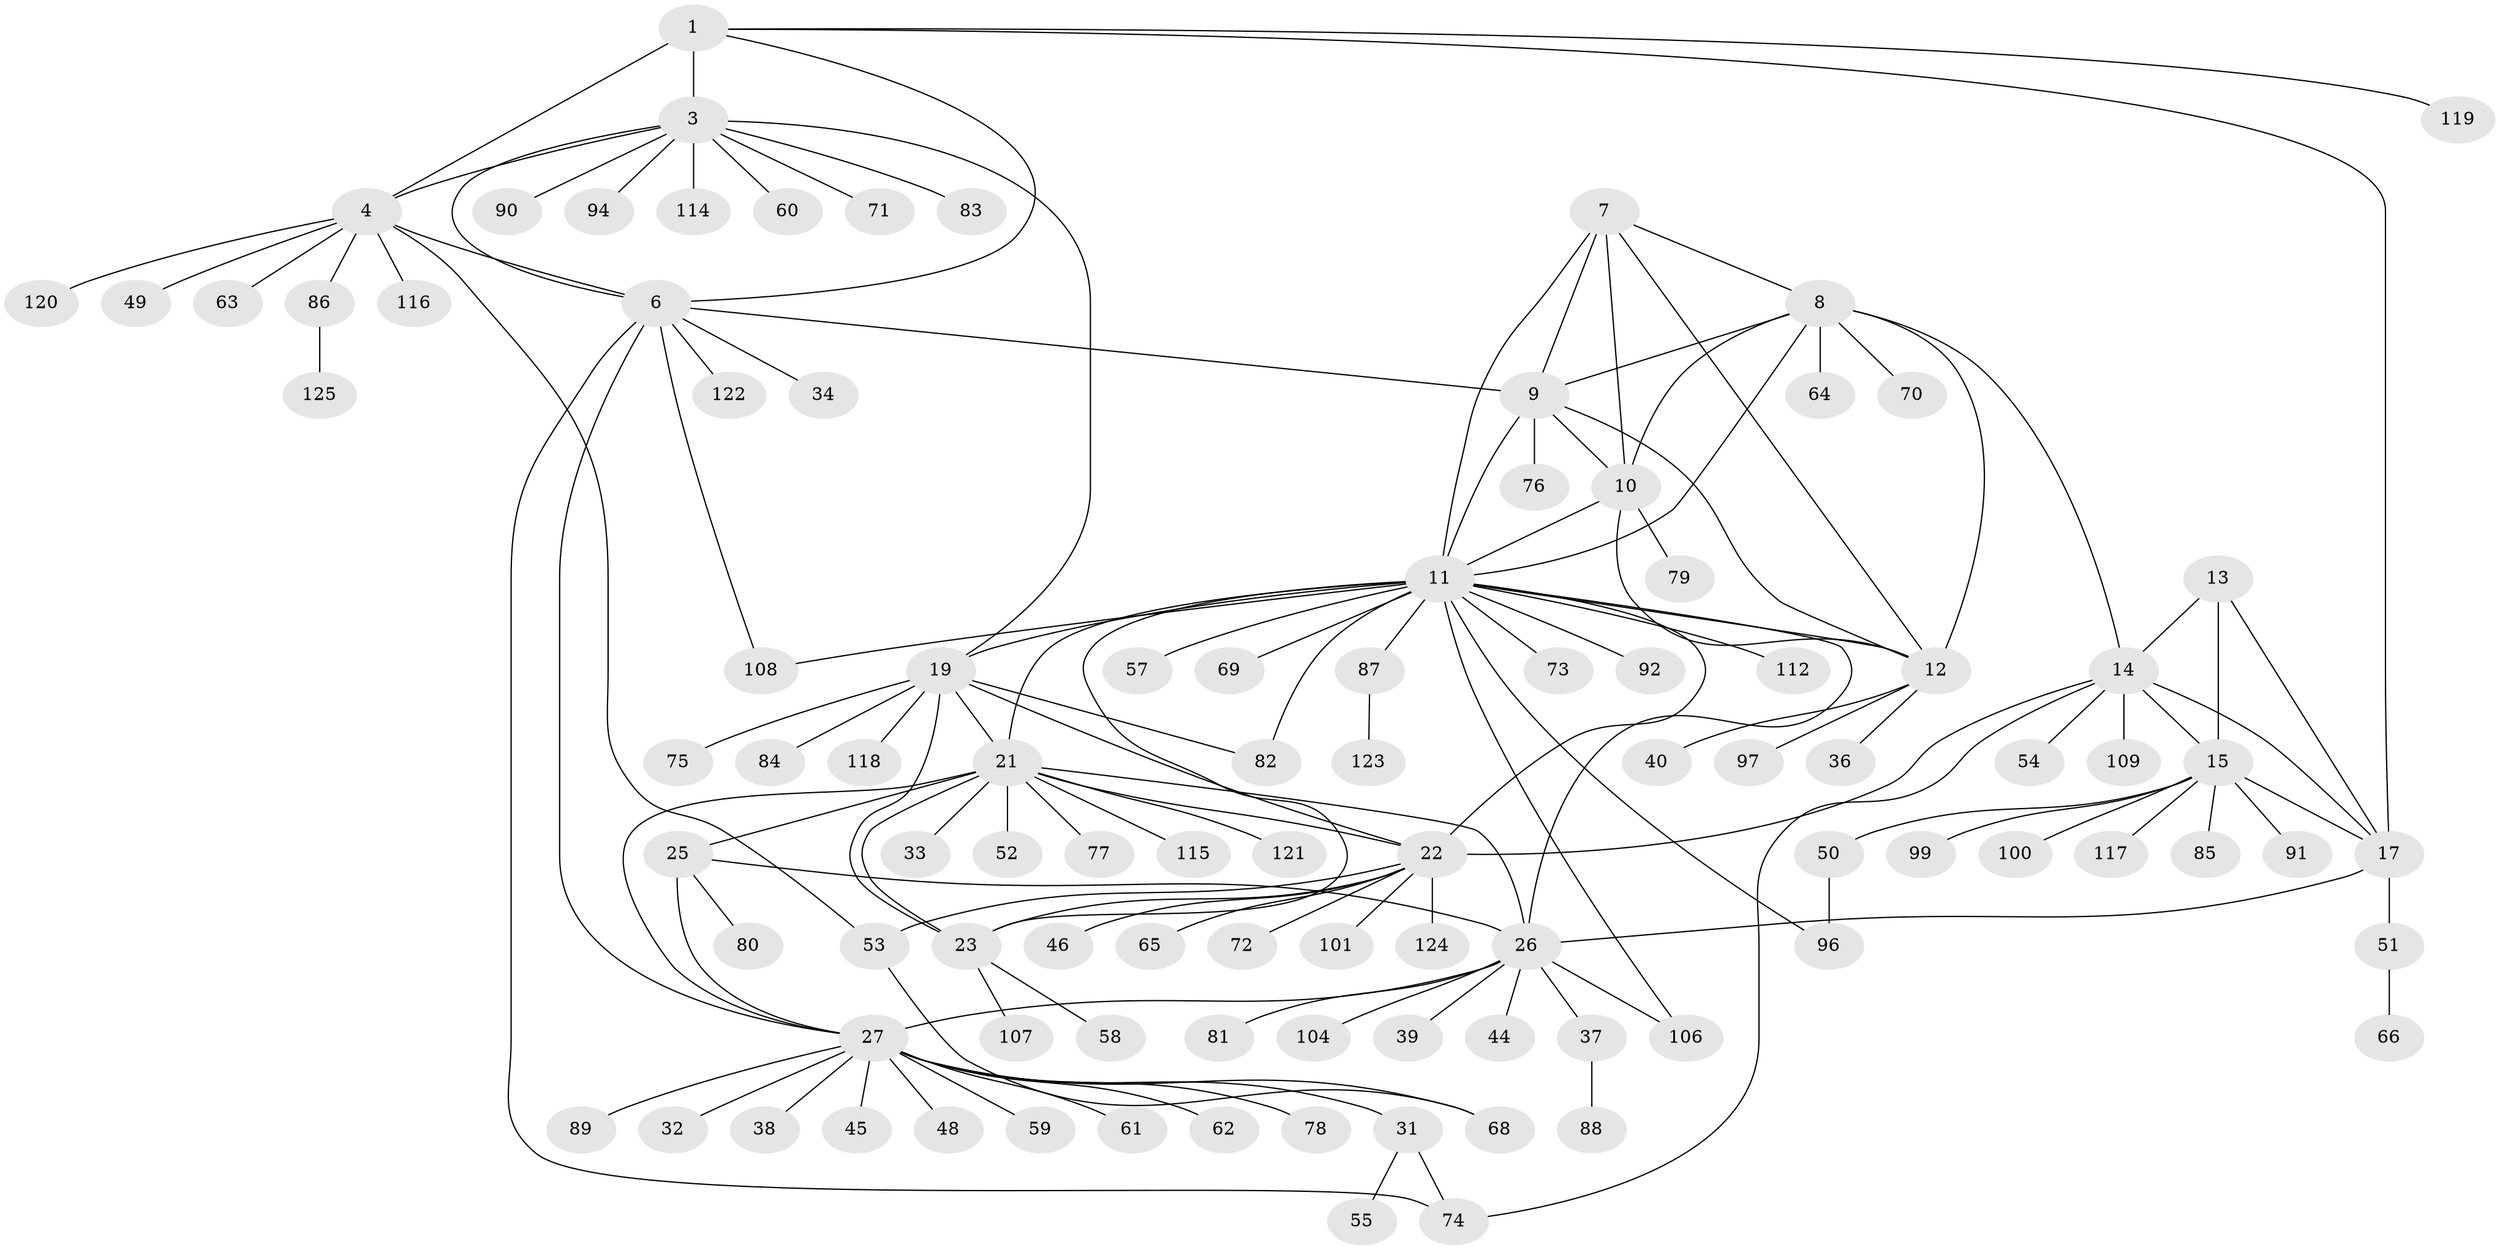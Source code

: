 // Generated by graph-tools (version 1.1) at 2025/52/02/27/25 19:52:14]
// undirected, 100 vertices, 138 edges
graph export_dot {
graph [start="1"]
  node [color=gray90,style=filled];
  1 [super="+2"];
  3 [super="+5"];
  4 [super="+113"];
  6 [super="+47"];
  7;
  8 [super="+35"];
  9 [super="+103"];
  10 [super="+56"];
  11 [super="+20"];
  12 [super="+43"];
  13 [super="+18"];
  14 [super="+95"];
  15 [super="+16"];
  17;
  19 [super="+126"];
  21 [super="+28"];
  22 [super="+41"];
  23 [super="+24"];
  25 [super="+67"];
  26 [super="+29"];
  27 [super="+30"];
  31;
  32;
  33;
  34;
  36;
  37 [super="+42"];
  38;
  39;
  40 [super="+105"];
  44;
  45 [super="+98"];
  46;
  48;
  49;
  50;
  51;
  52 [super="+110"];
  53;
  54;
  55;
  57;
  58;
  59;
  60;
  61;
  62;
  63;
  64;
  65;
  66;
  68;
  69;
  70;
  71;
  72;
  73;
  74 [super="+93"];
  75;
  76;
  77;
  78;
  79;
  80;
  81;
  82;
  83;
  84;
  85;
  86 [super="+111"];
  87 [super="+102"];
  88;
  89;
  90;
  91;
  92;
  94;
  96;
  97;
  99;
  100;
  101;
  104;
  106;
  107;
  108;
  109;
  112;
  114;
  115;
  116;
  117;
  118;
  119;
  120;
  121;
  122;
  123;
  124;
  125;
  1 -- 3 [weight=4];
  1 -- 4 [weight=2];
  1 -- 6 [weight=2];
  1 -- 17;
  1 -- 119;
  3 -- 4 [weight=2];
  3 -- 6 [weight=2];
  3 -- 60;
  3 -- 71;
  3 -- 114;
  3 -- 83;
  3 -- 19;
  3 -- 90;
  3 -- 94;
  4 -- 6;
  4 -- 49;
  4 -- 53;
  4 -- 63;
  4 -- 86;
  4 -- 116;
  4 -- 120;
  6 -- 9;
  6 -- 27;
  6 -- 34;
  6 -- 74;
  6 -- 108;
  6 -- 122;
  7 -- 8;
  7 -- 9;
  7 -- 10;
  7 -- 11;
  7 -- 12;
  8 -- 9;
  8 -- 10;
  8 -- 11;
  8 -- 12;
  8 -- 14;
  8 -- 64;
  8 -- 70;
  9 -- 10;
  9 -- 11;
  9 -- 12;
  9 -- 76;
  10 -- 11;
  10 -- 12;
  10 -- 79;
  11 -- 12;
  11 -- 26;
  11 -- 69;
  11 -- 73;
  11 -- 82;
  11 -- 92;
  11 -- 96;
  11 -- 106;
  11 -- 108;
  11 -- 112;
  11 -- 19;
  11 -- 21;
  11 -- 22;
  11 -- 23 [weight=2];
  11 -- 57;
  11 -- 87;
  12 -- 36;
  12 -- 40;
  12 -- 97;
  13 -- 14 [weight=2];
  13 -- 15 [weight=4];
  13 -- 17 [weight=2];
  14 -- 15 [weight=2];
  14 -- 17;
  14 -- 22 [weight=2];
  14 -- 54;
  14 -- 74;
  14 -- 109;
  15 -- 17 [weight=2];
  15 -- 50;
  15 -- 85;
  15 -- 91;
  15 -- 117;
  15 -- 99;
  15 -- 100;
  17 -- 51;
  17 -- 26;
  19 -- 21;
  19 -- 22;
  19 -- 23 [weight=2];
  19 -- 75;
  19 -- 82;
  19 -- 84;
  19 -- 118;
  21 -- 22;
  21 -- 23 [weight=2];
  21 -- 33;
  21 -- 77;
  21 -- 115;
  21 -- 121;
  21 -- 52;
  21 -- 25;
  21 -- 26 [weight=2];
  21 -- 27 [weight=2];
  22 -- 23 [weight=2];
  22 -- 46;
  22 -- 53;
  22 -- 65;
  22 -- 72;
  22 -- 101 [weight=2];
  22 -- 124;
  23 -- 58;
  23 -- 107;
  25 -- 26 [weight=2];
  25 -- 27 [weight=2];
  25 -- 80;
  26 -- 27 [weight=4];
  26 -- 37;
  26 -- 104;
  26 -- 106;
  26 -- 81;
  26 -- 39;
  26 -- 44;
  27 -- 31;
  27 -- 32;
  27 -- 38;
  27 -- 48;
  27 -- 61;
  27 -- 62;
  27 -- 68;
  27 -- 89;
  27 -- 45;
  27 -- 78;
  27 -- 59;
  31 -- 55;
  31 -- 74;
  37 -- 88;
  50 -- 96;
  51 -- 66;
  53 -- 68;
  86 -- 125;
  87 -- 123;
}
